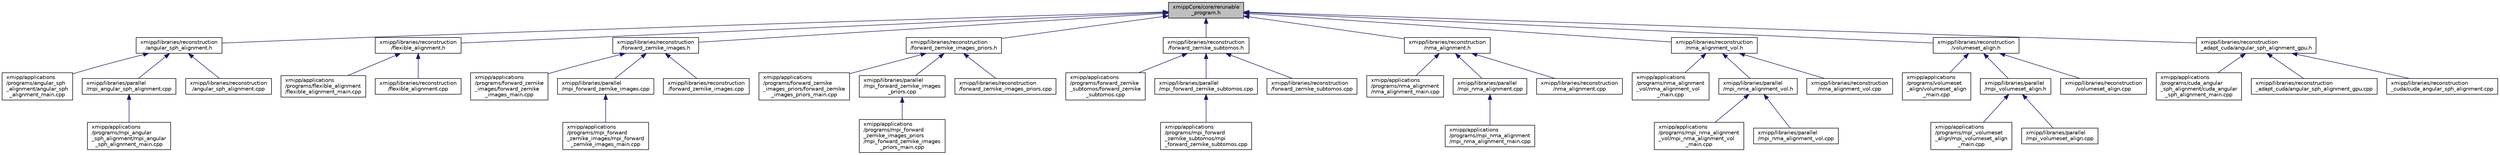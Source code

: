 digraph "xmippCore/core/rerunable_program.h"
{
  edge [fontname="Helvetica",fontsize="10",labelfontname="Helvetica",labelfontsize="10"];
  node [fontname="Helvetica",fontsize="10",shape=record];
  Node42 [label="xmippCore/core/rerunable\l_program.h",height=0.2,width=0.4,color="black", fillcolor="grey75", style="filled", fontcolor="black"];
  Node42 -> Node43 [dir="back",color="midnightblue",fontsize="10",style="solid",fontname="Helvetica"];
  Node43 [label="xmipp/libraries/reconstruction\l/angular_sph_alignment.h",height=0.2,width=0.4,color="black", fillcolor="white", style="filled",URL="$angular__sph__alignment_8h.html"];
  Node43 -> Node44 [dir="back",color="midnightblue",fontsize="10",style="solid",fontname="Helvetica"];
  Node44 [label="xmipp/applications\l/programs/angular_sph\l_alignment/angular_sph\l_alignment_main.cpp",height=0.2,width=0.4,color="black", fillcolor="white", style="filled",URL="$angular__sph__alignment__main_8cpp.html"];
  Node43 -> Node45 [dir="back",color="midnightblue",fontsize="10",style="solid",fontname="Helvetica"];
  Node45 [label="xmipp/libraries/parallel\l/mpi_angular_sph_alignment.cpp",height=0.2,width=0.4,color="black", fillcolor="white", style="filled",URL="$mpi__angular__sph__alignment_8cpp.html"];
  Node45 -> Node46 [dir="back",color="midnightblue",fontsize="10",style="solid",fontname="Helvetica"];
  Node46 [label="xmipp/applications\l/programs/mpi_angular\l_sph_alignment/mpi_angular\l_sph_alignment_main.cpp",height=0.2,width=0.4,color="black", fillcolor="white", style="filled",URL="$mpi__angular__sph__alignment__main_8cpp.html"];
  Node43 -> Node47 [dir="back",color="midnightblue",fontsize="10",style="solid",fontname="Helvetica"];
  Node47 [label="xmipp/libraries/reconstruction\l/angular_sph_alignment.cpp",height=0.2,width=0.4,color="black", fillcolor="white", style="filled",URL="$angular__sph__alignment_8cpp.html"];
  Node42 -> Node48 [dir="back",color="midnightblue",fontsize="10",style="solid",fontname="Helvetica"];
  Node48 [label="xmipp/libraries/reconstruction\l/flexible_alignment.h",height=0.2,width=0.4,color="black", fillcolor="white", style="filled",URL="$flexible__alignment_8h.html"];
  Node48 -> Node49 [dir="back",color="midnightblue",fontsize="10",style="solid",fontname="Helvetica"];
  Node49 [label="xmipp/applications\l/programs/flexible_alignment\l/flexible_alignment_main.cpp",height=0.2,width=0.4,color="black", fillcolor="white", style="filled",URL="$flexible__alignment__main_8cpp.html"];
  Node48 -> Node50 [dir="back",color="midnightblue",fontsize="10",style="solid",fontname="Helvetica"];
  Node50 [label="xmipp/libraries/reconstruction\l/flexible_alignment.cpp",height=0.2,width=0.4,color="black", fillcolor="white", style="filled",URL="$flexible__alignment_8cpp.html"];
  Node42 -> Node51 [dir="back",color="midnightblue",fontsize="10",style="solid",fontname="Helvetica"];
  Node51 [label="xmipp/libraries/reconstruction\l/forward_zernike_images.h",height=0.2,width=0.4,color="black", fillcolor="white", style="filled",URL="$forward__zernike__images_8h.html"];
  Node51 -> Node52 [dir="back",color="midnightblue",fontsize="10",style="solid",fontname="Helvetica"];
  Node52 [label="xmipp/applications\l/programs/forward_zernike\l_images/forward_zernike\l_images_main.cpp",height=0.2,width=0.4,color="black", fillcolor="white", style="filled",URL="$forward__zernike__images__main_8cpp.html"];
  Node51 -> Node53 [dir="back",color="midnightblue",fontsize="10",style="solid",fontname="Helvetica"];
  Node53 [label="xmipp/libraries/parallel\l/mpi_forward_zernike_images.cpp",height=0.2,width=0.4,color="black", fillcolor="white", style="filled",URL="$mpi__forward__zernike__images_8cpp.html"];
  Node53 -> Node54 [dir="back",color="midnightblue",fontsize="10",style="solid",fontname="Helvetica"];
  Node54 [label="xmipp/applications\l/programs/mpi_forward\l_zernike_images/mpi_forward\l_zernike_images_main.cpp",height=0.2,width=0.4,color="black", fillcolor="white", style="filled",URL="$mpi__forward__zernike__images__main_8cpp.html"];
  Node51 -> Node55 [dir="back",color="midnightblue",fontsize="10",style="solid",fontname="Helvetica"];
  Node55 [label="xmipp/libraries/reconstruction\l/forward_zernike_images.cpp",height=0.2,width=0.4,color="black", fillcolor="white", style="filled",URL="$forward__zernike__images_8cpp.html"];
  Node42 -> Node56 [dir="back",color="midnightblue",fontsize="10",style="solid",fontname="Helvetica"];
  Node56 [label="xmipp/libraries/reconstruction\l/forward_zernike_images_priors.h",height=0.2,width=0.4,color="black", fillcolor="white", style="filled",URL="$forward__zernike__images__priors_8h.html"];
  Node56 -> Node57 [dir="back",color="midnightblue",fontsize="10",style="solid",fontname="Helvetica"];
  Node57 [label="xmipp/applications\l/programs/forward_zernike\l_images_priors/forward_zernike\l_images_priors_main.cpp",height=0.2,width=0.4,color="black", fillcolor="white", style="filled",URL="$forward__zernike__images__priors__main_8cpp.html"];
  Node56 -> Node58 [dir="back",color="midnightblue",fontsize="10",style="solid",fontname="Helvetica"];
  Node58 [label="xmipp/libraries/parallel\l/mpi_forward_zernike_images\l_priors.cpp",height=0.2,width=0.4,color="black", fillcolor="white", style="filled",URL="$mpi__forward__zernike__images__priors_8cpp.html"];
  Node58 -> Node59 [dir="back",color="midnightblue",fontsize="10",style="solid",fontname="Helvetica"];
  Node59 [label="xmipp/applications\l/programs/mpi_forward\l_zernike_images_priors\l/mpi_forward_zernike_images\l_priors_main.cpp",height=0.2,width=0.4,color="black", fillcolor="white", style="filled",URL="$mpi__forward__zernike__images__priors__main_8cpp.html"];
  Node56 -> Node60 [dir="back",color="midnightblue",fontsize="10",style="solid",fontname="Helvetica"];
  Node60 [label="xmipp/libraries/reconstruction\l/forward_zernike_images_priors.cpp",height=0.2,width=0.4,color="black", fillcolor="white", style="filled",URL="$forward__zernike__images__priors_8cpp.html"];
  Node42 -> Node61 [dir="back",color="midnightblue",fontsize="10",style="solid",fontname="Helvetica"];
  Node61 [label="xmipp/libraries/reconstruction\l/forward_zernike_subtomos.h",height=0.2,width=0.4,color="black", fillcolor="white", style="filled",URL="$forward__zernike__subtomos_8h.html"];
  Node61 -> Node62 [dir="back",color="midnightblue",fontsize="10",style="solid",fontname="Helvetica"];
  Node62 [label="xmipp/applications\l/programs/forward_zernike\l_subtomos/forward_zernike\l_subtomos.cpp",height=0.2,width=0.4,color="black", fillcolor="white", style="filled",URL="$applications_2programs_2forward__zernike__subtomos_2forward__zernike__subtomos_8cpp.html"];
  Node61 -> Node63 [dir="back",color="midnightblue",fontsize="10",style="solid",fontname="Helvetica"];
  Node63 [label="xmipp/libraries/parallel\l/mpi_forward_zernike_subtomos.cpp",height=0.2,width=0.4,color="black", fillcolor="white", style="filled",URL="$libraries_2parallel_2mpi__forward__zernike__subtomos_8cpp.html"];
  Node63 -> Node64 [dir="back",color="midnightblue",fontsize="10",style="solid",fontname="Helvetica"];
  Node64 [label="xmipp/applications\l/programs/mpi_forward\l_zernike_subtomos/mpi\l_forward_zernike_subtomos.cpp",height=0.2,width=0.4,color="black", fillcolor="white", style="filled",URL="$applications_2programs_2mpi__forward__zernike__subtomos_2mpi__forward__zernike__subtomos_8cpp.html"];
  Node61 -> Node65 [dir="back",color="midnightblue",fontsize="10",style="solid",fontname="Helvetica"];
  Node65 [label="xmipp/libraries/reconstruction\l/forward_zernike_subtomos.cpp",height=0.2,width=0.4,color="black", fillcolor="white", style="filled",URL="$libraries_2reconstruction_2forward__zernike__subtomos_8cpp.html"];
  Node42 -> Node66 [dir="back",color="midnightblue",fontsize="10",style="solid",fontname="Helvetica"];
  Node66 [label="xmipp/libraries/reconstruction\l/nma_alignment.h",height=0.2,width=0.4,color="black", fillcolor="white", style="filled",URL="$nma__alignment_8h.html"];
  Node66 -> Node67 [dir="back",color="midnightblue",fontsize="10",style="solid",fontname="Helvetica"];
  Node67 [label="xmipp/applications\l/programs/nma_alignment\l/nma_alignment_main.cpp",height=0.2,width=0.4,color="black", fillcolor="white", style="filled",URL="$nma__alignment__main_8cpp.html"];
  Node66 -> Node68 [dir="back",color="midnightblue",fontsize="10",style="solid",fontname="Helvetica"];
  Node68 [label="xmipp/libraries/parallel\l/mpi_nma_alignment.cpp",height=0.2,width=0.4,color="black", fillcolor="white", style="filled",URL="$mpi__nma__alignment_8cpp.html"];
  Node68 -> Node69 [dir="back",color="midnightblue",fontsize="10",style="solid",fontname="Helvetica"];
  Node69 [label="xmipp/applications\l/programs/mpi_nma_alignment\l/mpi_nma_alignment_main.cpp",height=0.2,width=0.4,color="black", fillcolor="white", style="filled",URL="$mpi__nma__alignment__main_8cpp.html"];
  Node66 -> Node70 [dir="back",color="midnightblue",fontsize="10",style="solid",fontname="Helvetica"];
  Node70 [label="xmipp/libraries/reconstruction\l/nma_alignment.cpp",height=0.2,width=0.4,color="black", fillcolor="white", style="filled",URL="$nma__alignment_8cpp.html"];
  Node42 -> Node71 [dir="back",color="midnightblue",fontsize="10",style="solid",fontname="Helvetica"];
  Node71 [label="xmipp/libraries/reconstruction\l/nma_alignment_vol.h",height=0.2,width=0.4,color="black", fillcolor="white", style="filled",URL="$nma__alignment__vol_8h.html"];
  Node71 -> Node72 [dir="back",color="midnightblue",fontsize="10",style="solid",fontname="Helvetica"];
  Node72 [label="xmipp/applications\l/programs/nma_alignment\l_vol/nma_alignment_vol\l_main.cpp",height=0.2,width=0.4,color="black", fillcolor="white", style="filled",URL="$nma__alignment__vol__main_8cpp.html"];
  Node71 -> Node73 [dir="back",color="midnightblue",fontsize="10",style="solid",fontname="Helvetica"];
  Node73 [label="xmipp/libraries/parallel\l/mpi_nma_alignment_vol.h",height=0.2,width=0.4,color="black", fillcolor="white", style="filled",URL="$mpi__nma__alignment__vol_8h.html"];
  Node73 -> Node74 [dir="back",color="midnightblue",fontsize="10",style="solid",fontname="Helvetica"];
  Node74 [label="xmipp/applications\l/programs/mpi_nma_alignment\l_vol/mpi_nma_alignment_vol\l_main.cpp",height=0.2,width=0.4,color="black", fillcolor="white", style="filled",URL="$mpi__nma__alignment__vol__main_8cpp.html"];
  Node73 -> Node75 [dir="back",color="midnightblue",fontsize="10",style="solid",fontname="Helvetica"];
  Node75 [label="xmipp/libraries/parallel\l/mpi_nma_alignment_vol.cpp",height=0.2,width=0.4,color="black", fillcolor="white", style="filled",URL="$mpi__nma__alignment__vol_8cpp.html"];
  Node71 -> Node76 [dir="back",color="midnightblue",fontsize="10",style="solid",fontname="Helvetica"];
  Node76 [label="xmipp/libraries/reconstruction\l/nma_alignment_vol.cpp",height=0.2,width=0.4,color="black", fillcolor="white", style="filled",URL="$nma__alignment__vol_8cpp.html"];
  Node42 -> Node77 [dir="back",color="midnightblue",fontsize="10",style="solid",fontname="Helvetica"];
  Node77 [label="xmipp/libraries/reconstruction\l/volumeset_align.h",height=0.2,width=0.4,color="black", fillcolor="white", style="filled",URL="$volumeset__align_8h.html"];
  Node77 -> Node78 [dir="back",color="midnightblue",fontsize="10",style="solid",fontname="Helvetica"];
  Node78 [label="xmipp/applications\l/programs/volumeset\l_align/volumeset_align\l_main.cpp",height=0.2,width=0.4,color="black", fillcolor="white", style="filled",URL="$volumeset__align__main_8cpp.html"];
  Node77 -> Node79 [dir="back",color="midnightblue",fontsize="10",style="solid",fontname="Helvetica"];
  Node79 [label="xmipp/libraries/parallel\l/mpi_volumeset_align.h",height=0.2,width=0.4,color="black", fillcolor="white", style="filled",URL="$mpi__volumeset__align_8h.html"];
  Node79 -> Node80 [dir="back",color="midnightblue",fontsize="10",style="solid",fontname="Helvetica"];
  Node80 [label="xmipp/applications\l/programs/mpi_volumeset\l_align/mpi_volumeset_align\l_main.cpp",height=0.2,width=0.4,color="black", fillcolor="white", style="filled",URL="$mpi__volumeset__align__main_8cpp.html"];
  Node79 -> Node81 [dir="back",color="midnightblue",fontsize="10",style="solid",fontname="Helvetica"];
  Node81 [label="xmipp/libraries/parallel\l/mpi_volumeset_align.cpp",height=0.2,width=0.4,color="black", fillcolor="white", style="filled",URL="$mpi__volumeset__align_8cpp.html"];
  Node77 -> Node82 [dir="back",color="midnightblue",fontsize="10",style="solid",fontname="Helvetica"];
  Node82 [label="xmipp/libraries/reconstruction\l/volumeset_align.cpp",height=0.2,width=0.4,color="black", fillcolor="white", style="filled",URL="$volumeset__align_8cpp.html"];
  Node42 -> Node83 [dir="back",color="midnightblue",fontsize="10",style="solid",fontname="Helvetica"];
  Node83 [label="xmipp/libraries/reconstruction\l_adapt_cuda/angular_sph_alignment_gpu.h",height=0.2,width=0.4,color="black", fillcolor="white", style="filled",URL="$angular__sph__alignment__gpu_8h.html"];
  Node83 -> Node84 [dir="back",color="midnightblue",fontsize="10",style="solid",fontname="Helvetica"];
  Node84 [label="xmipp/applications\l/programs/cuda_angular\l_sph_alignment/cuda_angular\l_sph_alignment_main.cpp",height=0.2,width=0.4,color="black", fillcolor="white", style="filled",URL="$cuda__angular__sph__alignment__main_8cpp.html"];
  Node83 -> Node85 [dir="back",color="midnightblue",fontsize="10",style="solid",fontname="Helvetica"];
  Node85 [label="xmipp/libraries/reconstruction\l_adapt_cuda/angular_sph_alignment_gpu.cpp",height=0.2,width=0.4,color="black", fillcolor="white", style="filled",URL="$angular__sph__alignment__gpu_8cpp.html"];
  Node83 -> Node86 [dir="back",color="midnightblue",fontsize="10",style="solid",fontname="Helvetica"];
  Node86 [label="xmipp/libraries/reconstruction\l_cuda/cuda_angular_sph_alignment.cpp",height=0.2,width=0.4,color="black", fillcolor="white", style="filled",URL="$cuda__angular__sph__alignment_8cpp.html"];
}
